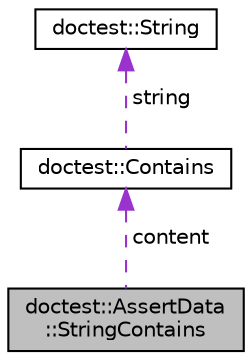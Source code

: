 digraph "doctest::AssertData::StringContains"
{
 // LATEX_PDF_SIZE
  edge [fontname="Helvetica",fontsize="10",labelfontname="Helvetica",labelfontsize="10"];
  node [fontname="Helvetica",fontsize="10",shape=record];
  Node1 [label="doctest::AssertData\l::StringContains",height=0.2,width=0.4,color="black", fillcolor="grey75", style="filled", fontcolor="black",tooltip=" "];
  Node2 -> Node1 [dir="back",color="darkorchid3",fontsize="10",style="dashed",label=" content" ,fontname="Helvetica"];
  Node2 [label="doctest::Contains",height=0.2,width=0.4,color="black", fillcolor="white", style="filled",URL="$d1/dd0/classdoctest_1_1Contains.html",tooltip=" "];
  Node3 -> Node2 [dir="back",color="darkorchid3",fontsize="10",style="dashed",label=" string" ,fontname="Helvetica"];
  Node3 [label="doctest::String",height=0.2,width=0.4,color="black", fillcolor="white", style="filled",URL="$db/d0c/classdoctest_1_1String.html",tooltip=" "];
}
